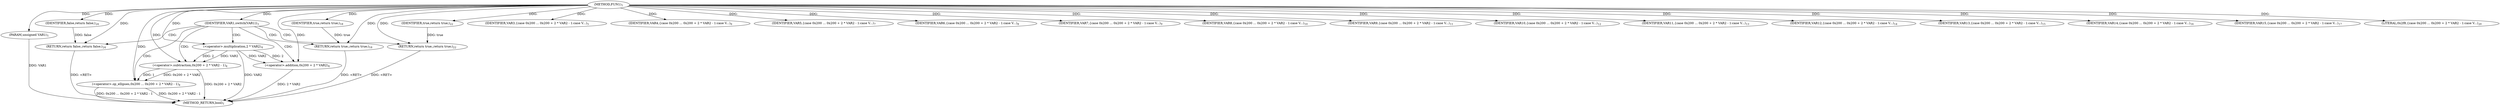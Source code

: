 digraph "FUN1" {  
"8" [label = <(METHOD,FUN1)<SUB>1</SUB>> ]
"58" [label = <(METHOD_RETURN,bool)<SUB>1</SUB>> ]
"9" [label = <(PARAM,unsigned VAR1)<SUB>1</SUB>> ]
"56" [label = <(RETURN,return false;,return false;)<SUB>24</SUB>> ]
"12" [label = <(IDENTIFIER,VAR1,switch(VAR1))<SUB>3</SUB>> ]
"57" [label = <(IDENTIFIER,false,return false;)<SUB>24</SUB>> ]
"15" [label = <(&lt;operator&gt;.op_ellipses,0x200 ... 0x200 + 2 * VAR2 - 1)<SUB>4</SUB>> ]
"25" [label = <(IDENTIFIER,VAR3,{
	case 0x200 ... 0x200 + 2 * VAR2 - 1:
	case V...)<SUB>5</SUB>> ]
"27" [label = <(IDENTIFIER,VAR4,{
	case 0x200 ... 0x200 + 2 * VAR2 - 1:
	case V...)<SUB>6</SUB>> ]
"29" [label = <(IDENTIFIER,VAR5,{
	case 0x200 ... 0x200 + 2 * VAR2 - 1:
	case V...)<SUB>7</SUB>> ]
"31" [label = <(IDENTIFIER,VAR6,{
	case 0x200 ... 0x200 + 2 * VAR2 - 1:
	case V...)<SUB>8</SUB>> ]
"33" [label = <(IDENTIFIER,VAR7,{
	case 0x200 ... 0x200 + 2 * VAR2 - 1:
	case V...)<SUB>9</SUB>> ]
"35" [label = <(IDENTIFIER,VAR8,{
	case 0x200 ... 0x200 + 2 * VAR2 - 1:
	case V...)<SUB>10</SUB>> ]
"37" [label = <(IDENTIFIER,VAR9,{
	case 0x200 ... 0x200 + 2 * VAR2 - 1:
	case V...)<SUB>11</SUB>> ]
"39" [label = <(IDENTIFIER,VAR10,{
	case 0x200 ... 0x200 + 2 * VAR2 - 1:
	case V...)<SUB>12</SUB>> ]
"41" [label = <(IDENTIFIER,VAR11,{
	case 0x200 ... 0x200 + 2 * VAR2 - 1:
	case V...)<SUB>13</SUB>> ]
"43" [label = <(IDENTIFIER,VAR12,{
	case 0x200 ... 0x200 + 2 * VAR2 - 1:
	case V...)<SUB>14</SUB>> ]
"45" [label = <(IDENTIFIER,VAR13,{
	case 0x200 ... 0x200 + 2 * VAR2 - 1:
	case V...)<SUB>15</SUB>> ]
"47" [label = <(IDENTIFIER,VAR14,{
	case 0x200 ... 0x200 + 2 * VAR2 - 1:
	case V...)<SUB>16</SUB>> ]
"49" [label = <(IDENTIFIER,VAR15,{
	case 0x200 ... 0x200 + 2 * VAR2 - 1:
	case V...)<SUB>17</SUB>> ]
"50" [label = <(RETURN,return true;,return true;)<SUB>18</SUB>> ]
"53" [label = <(LITERAL,0x2f8,{
	case 0x200 ... 0x200 + 2 * VAR2 - 1:
	case V...)<SUB>20</SUB>> ]
"54" [label = <(RETURN,return true;,return true;)<SUB>22</SUB>> ]
"51" [label = <(IDENTIFIER,true,return true;)<SUB>18</SUB>> ]
"55" [label = <(IDENTIFIER,true,return true;)<SUB>22</SUB>> ]
"17" [label = <(&lt;operator&gt;.subtraction,0x200 + 2 * VAR2 - 1)<SUB>4</SUB>> ]
"18" [label = <(&lt;operator&gt;.addition,0x200 + 2 * VAR2)<SUB>4</SUB>> ]
"20" [label = <(&lt;operator&gt;.multiplication,2 * VAR2)<SUB>4</SUB>> ]
  "56" -> "58"  [ label = "DDG: &lt;RET&gt;"] 
  "54" -> "58"  [ label = "DDG: &lt;RET&gt;"] 
  "50" -> "58"  [ label = "DDG: &lt;RET&gt;"] 
  "9" -> "58"  [ label = "DDG: VAR1"] 
  "18" -> "58"  [ label = "DDG: 2 * VAR2"] 
  "17" -> "58"  [ label = "DDG: 0x200 + 2 * VAR2"] 
  "15" -> "58"  [ label = "DDG: 0x200 + 2 * VAR2 - 1"] 
  "15" -> "58"  [ label = "DDG: 0x200 ... 0x200 + 2 * VAR2 - 1"] 
  "20" -> "58"  [ label = "DDG: VAR2"] 
  "8" -> "9"  [ label = "DDG: "] 
  "57" -> "56"  [ label = "DDG: false"] 
  "8" -> "56"  [ label = "DDG: "] 
  "8" -> "12"  [ label = "DDG: "] 
  "8" -> "57"  [ label = "DDG: "] 
  "8" -> "25"  [ label = "DDG: "] 
  "8" -> "27"  [ label = "DDG: "] 
  "8" -> "29"  [ label = "DDG: "] 
  "8" -> "31"  [ label = "DDG: "] 
  "8" -> "33"  [ label = "DDG: "] 
  "8" -> "35"  [ label = "DDG: "] 
  "8" -> "37"  [ label = "DDG: "] 
  "8" -> "39"  [ label = "DDG: "] 
  "8" -> "41"  [ label = "DDG: "] 
  "8" -> "43"  [ label = "DDG: "] 
  "8" -> "45"  [ label = "DDG: "] 
  "8" -> "47"  [ label = "DDG: "] 
  "8" -> "49"  [ label = "DDG: "] 
  "51" -> "50"  [ label = "DDG: true"] 
  "8" -> "50"  [ label = "DDG: "] 
  "8" -> "53"  [ label = "DDG: "] 
  "55" -> "54"  [ label = "DDG: true"] 
  "8" -> "54"  [ label = "DDG: "] 
  "8" -> "15"  [ label = "DDG: "] 
  "17" -> "15"  [ label = "DDG: 0x200 + 2 * VAR2"] 
  "17" -> "15"  [ label = "DDG: 1"] 
  "8" -> "51"  [ label = "DDG: "] 
  "8" -> "55"  [ label = "DDG: "] 
  "8" -> "17"  [ label = "DDG: "] 
  "20" -> "17"  [ label = "DDG: 2"] 
  "20" -> "17"  [ label = "DDG: VAR2"] 
  "8" -> "18"  [ label = "DDG: "] 
  "20" -> "18"  [ label = "DDG: 2"] 
  "20" -> "18"  [ label = "DDG: VAR2"] 
  "8" -> "20"  [ label = "DDG: "] 
  "12" -> "17"  [ label = "CDG: "] 
  "12" -> "15"  [ label = "CDG: "] 
  "12" -> "20"  [ label = "CDG: "] 
  "12" -> "56"  [ label = "CDG: "] 
  "12" -> "18"  [ label = "CDG: "] 
  "12" -> "50"  [ label = "CDG: "] 
  "12" -> "54"  [ label = "CDG: "] 
}

